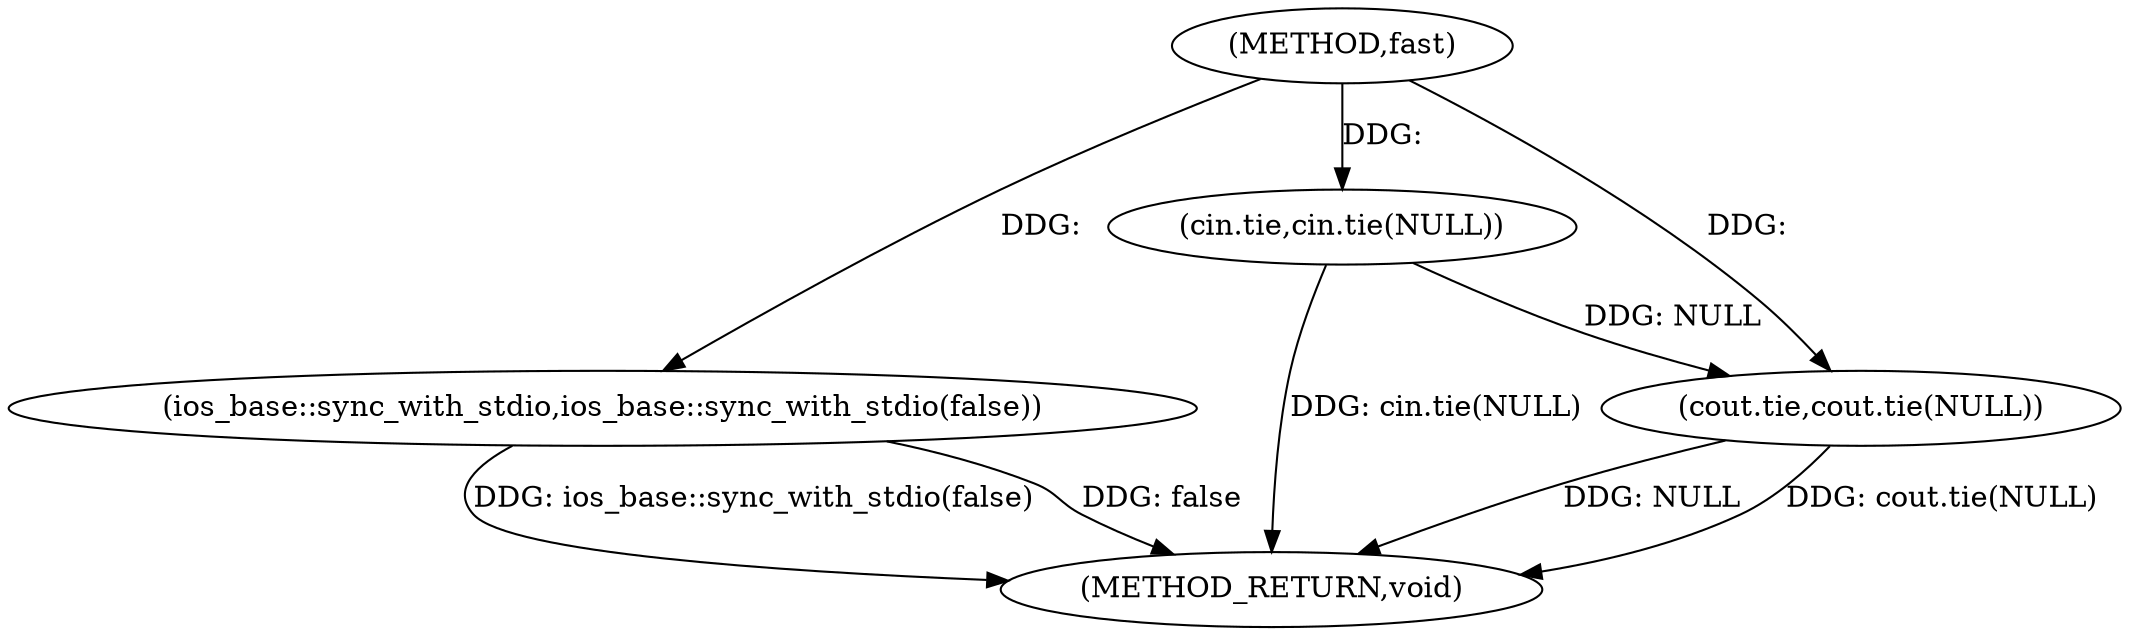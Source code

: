 digraph "fast" {  
"1000101" [label = "(METHOD,fast)" ]
"1000109" [label = "(METHOD_RETURN,void)" ]
"1000103" [label = "(ios_base::sync_with_stdio,ios_base::sync_with_stdio(false))" ]
"1000105" [label = "(cin.tie,cin.tie(NULL))" ]
"1000107" [label = "(cout.tie,cout.tie(NULL))" ]
  "1000103" -> "1000109"  [ label = "DDG: ios_base::sync_with_stdio(false)"] 
  "1000105" -> "1000109"  [ label = "DDG: cin.tie(NULL)"] 
  "1000107" -> "1000109"  [ label = "DDG: NULL"] 
  "1000107" -> "1000109"  [ label = "DDG: cout.tie(NULL)"] 
  "1000103" -> "1000109"  [ label = "DDG: false"] 
  "1000101" -> "1000103"  [ label = "DDG: "] 
  "1000101" -> "1000105"  [ label = "DDG: "] 
  "1000105" -> "1000107"  [ label = "DDG: NULL"] 
  "1000101" -> "1000107"  [ label = "DDG: "] 
}
